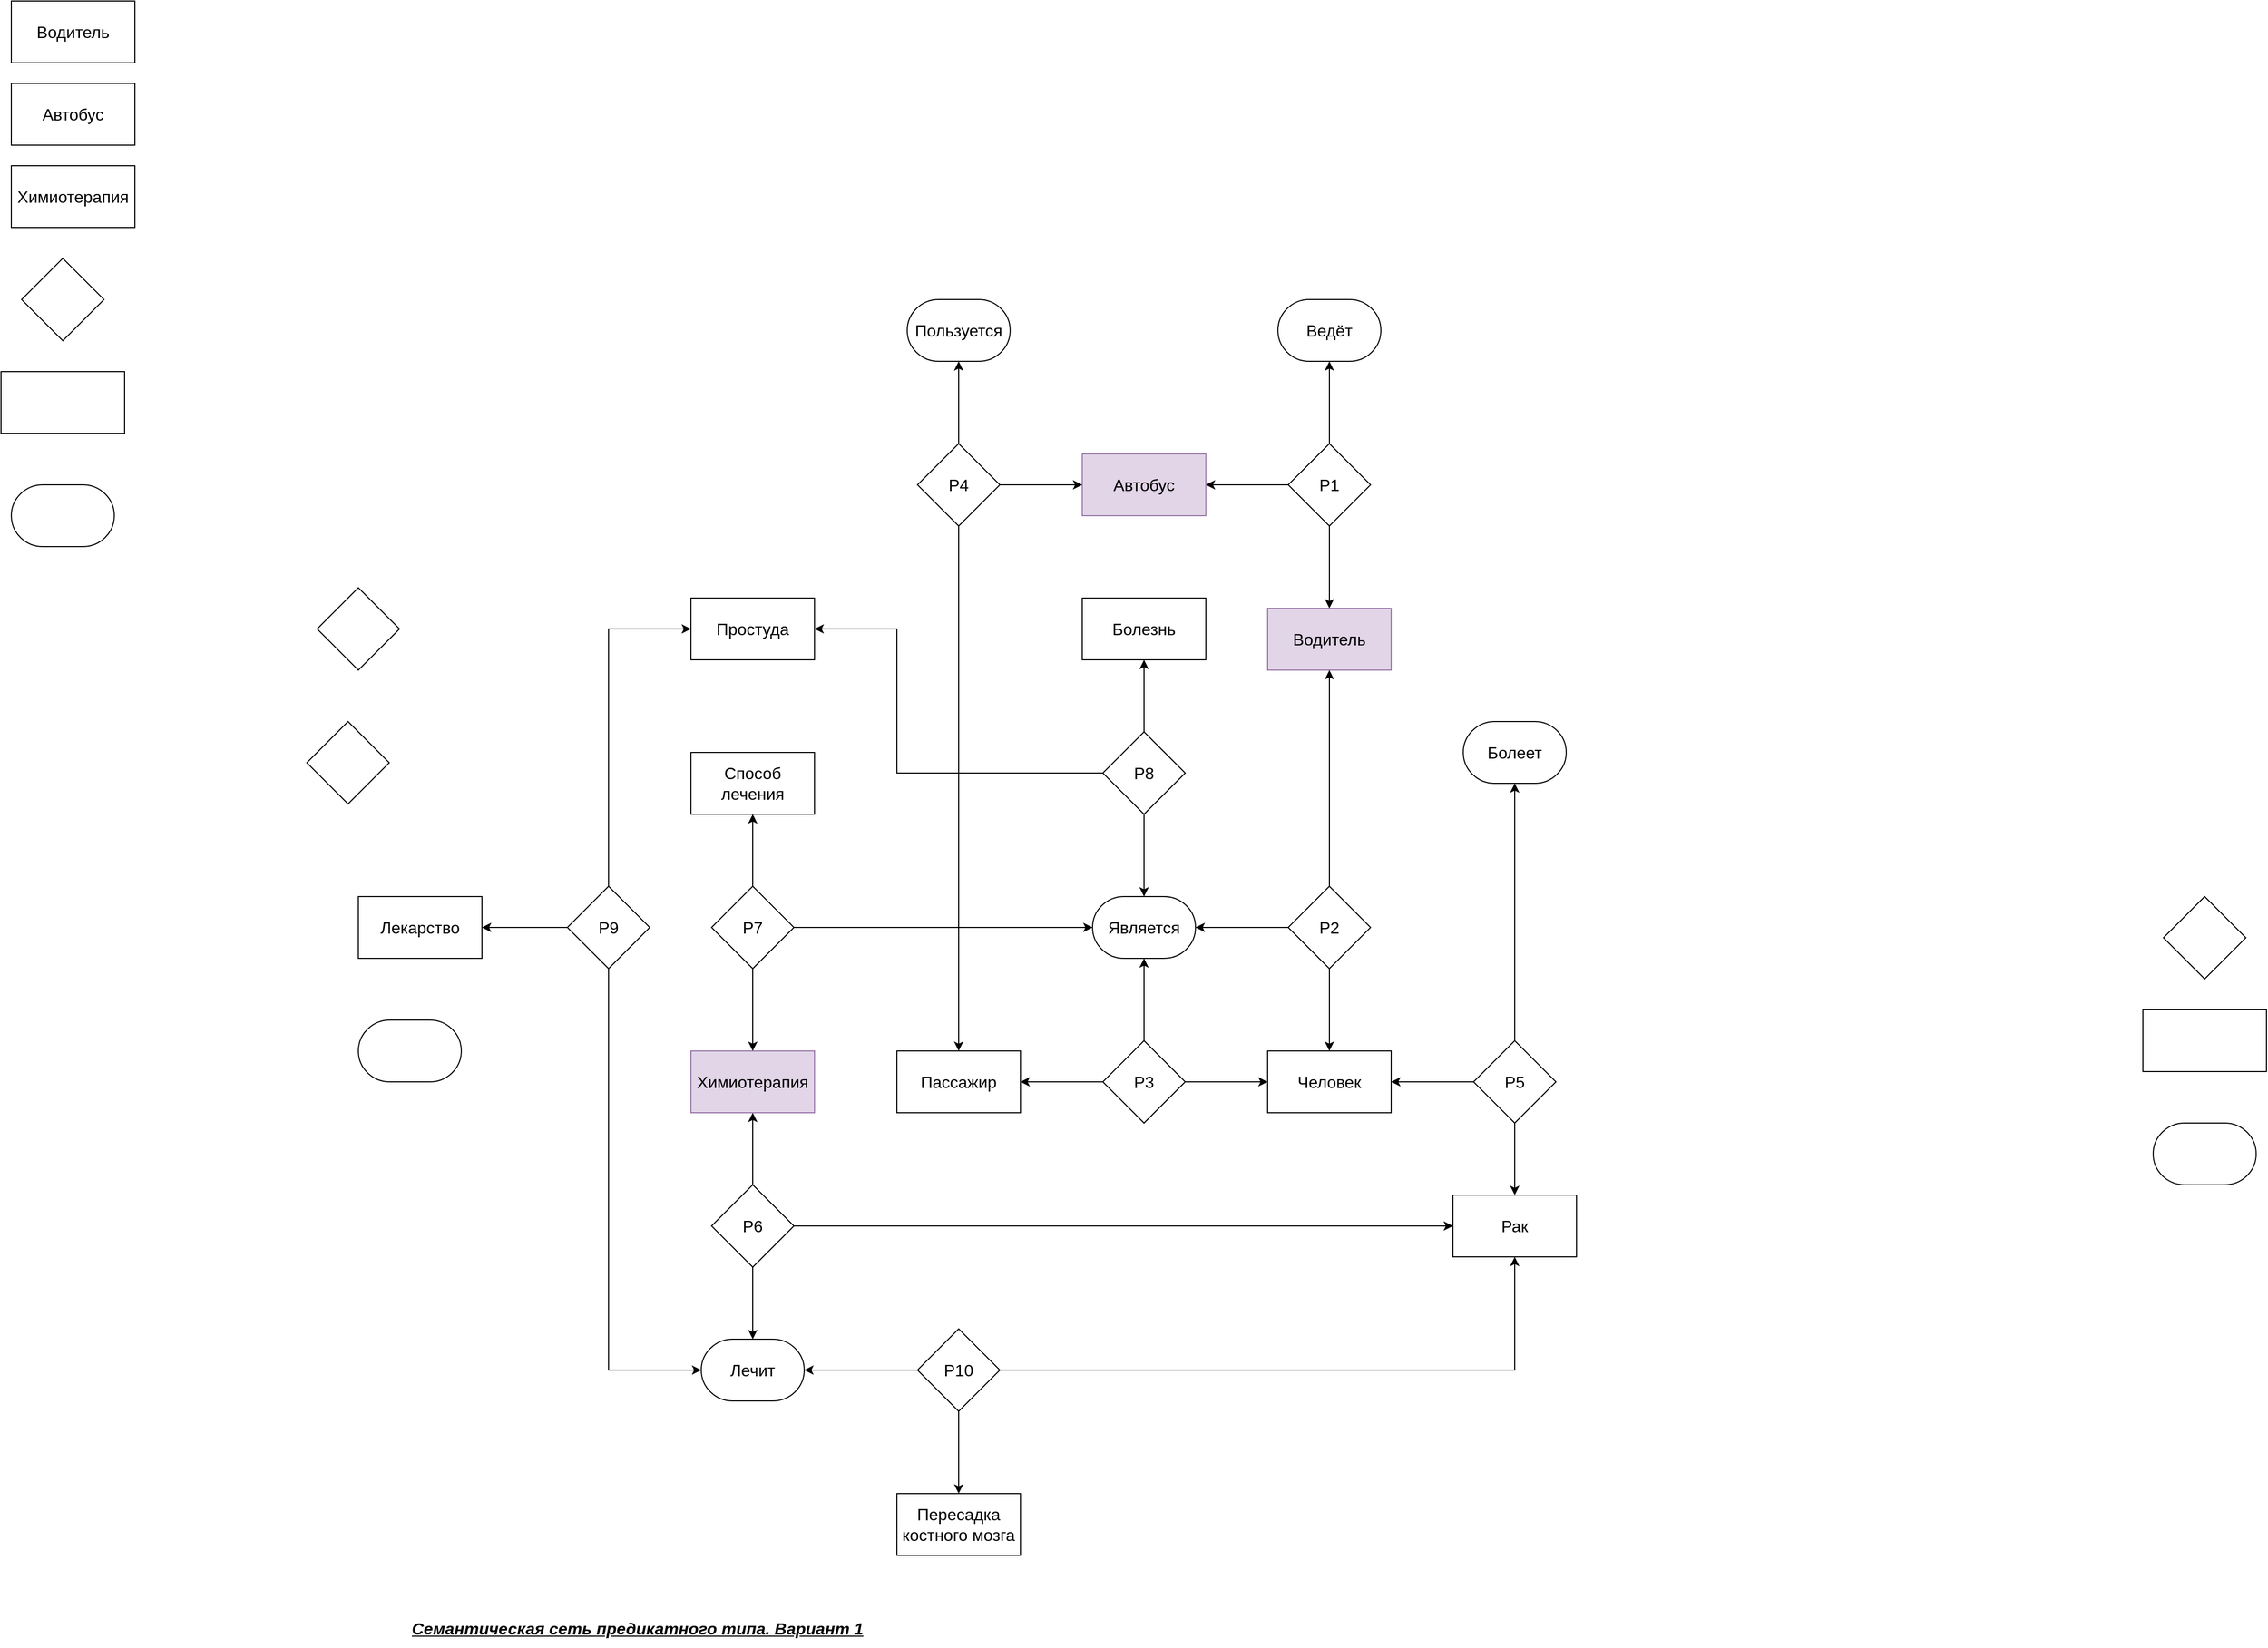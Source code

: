 <mxfile type="github" version="12.0.2" pages="1"><diagram id="MdG7-HfaqBnEDaMUFADi" name="Page-1"><mxGraphModel grid="1" dx="1564" dy="932" gridSize="10" guides="1" tooltips="1" connect="1" arrows="1" fold="1" page="1" pageScale="1" pageWidth="2336" pageHeight="1654" math="0" shadow="0"><root><mxCell id="0"/><mxCell id="1" parent="0"/><mxCell id="vVSz3yDmgAqKjyrQH6h4-1" value="Водитель" parent="1" style="rounded=0;whiteSpace=wrap;html=1;fontSize=16;" vertex="1"><mxGeometry as="geometry" x="20" y="20" width="120" height="60"/></mxCell><mxCell id="vVSz3yDmgAqKjyrQH6h4-2" value="Автобус" parent="1" style="rounded=0;whiteSpace=wrap;html=1;fontSize=16;" vertex="1"><mxGeometry as="geometry" x="20" y="100" width="120" height="60"/></mxCell><mxCell id="vVSz3yDmgAqKjyrQH6h4-3" value="Химиотерапия" parent="1" style="rounded=0;whiteSpace=wrap;html=1;fontSize=16;" vertex="1"><mxGeometry as="geometry" x="20" y="180" width="120" height="60"/></mxCell><mxCell id="23sbL1pwcprmUJ3YnxOy-1" value="Семантическая сеть предикатного типа. Вариант 1" parent="1" style="text;html=1;resizable=0;points=[];autosize=1;align=left;verticalAlign=top;spacingTop=-4;fontSize=16;fontStyle=7" vertex="1"><mxGeometry as="geometry" x="407" y="1589" width="580" height="30"/></mxCell><mxCell id="RuxBEX5rn0aUxyI9NK6G-9" parent="1" style="edgeStyle=orthogonalEdgeStyle;rounded=0;orthogonalLoop=1;jettySize=auto;html=1;exitX=0;exitY=0.5;exitDx=0;exitDy=0;entryX=1;entryY=0.5;entryDx=0;entryDy=0;fontSize=16;" target="RuxBEX5rn0aUxyI9NK6G-2" source="RuxBEX5rn0aUxyI9NK6G-1" edge="1"><mxGeometry as="geometry" relative="1"/></mxCell><mxCell id="RuxBEX5rn0aUxyI9NK6G-10" parent="1" style="edgeStyle=orthogonalEdgeStyle;rounded=0;orthogonalLoop=1;jettySize=auto;html=1;exitX=0.5;exitY=1;exitDx=0;exitDy=0;entryX=0.5;entryY=0;entryDx=0;entryDy=0;fontSize=16;" target="RuxBEX5rn0aUxyI9NK6G-7" source="RuxBEX5rn0aUxyI9NK6G-1" edge="1"><mxGeometry as="geometry" relative="1"/></mxCell><mxCell id="RuxBEX5rn0aUxyI9NK6G-11" parent="1" style="edgeStyle=orthogonalEdgeStyle;rounded=0;orthogonalLoop=1;jettySize=auto;html=1;exitX=0.5;exitY=0;exitDx=0;exitDy=0;entryX=0.5;entryY=1;entryDx=0;entryDy=0;entryPerimeter=0;fontSize=16;" target="RuxBEX5rn0aUxyI9NK6G-3" source="RuxBEX5rn0aUxyI9NK6G-1" edge="1"><mxGeometry as="geometry" relative="1"><Array as="points"><mxPoint x="1300" y="390"/><mxPoint x="1300" y="390"/></Array></mxGeometry></mxCell><mxCell id="RuxBEX5rn0aUxyI9NK6G-1" value="Р1" parent="1" style="rhombus;whiteSpace=wrap;html=1;fontSize=16;" vertex="1"><mxGeometry as="geometry" x="1260" y="450" width="80" height="80"/></mxCell><mxCell id="RuxBEX5rn0aUxyI9NK6G-2" value="Автобус" parent="1" style="rounded=0;whiteSpace=wrap;html=1;fontSize=16;fillColor=#e1d5e7;strokeColor=#9673a6;" vertex="1"><mxGeometry as="geometry" x="1060" y="460" width="120" height="60"/></mxCell><mxCell id="RuxBEX5rn0aUxyI9NK6G-3" value="Ведёт" parent="1" style="strokeWidth=1;html=1;shape=mxgraph.flowchart.terminator;whiteSpace=wrap;fontSize=16;" vertex="1"><mxGeometry as="geometry" x="1250" y="310" width="100" height="60"/></mxCell><mxCell id="RuxBEX5rn0aUxyI9NK6G-4" value="" parent="1" style="rhombus;whiteSpace=wrap;html=1;fontSize=16;" vertex="1"><mxGeometry as="geometry" x="30" y="270" width="80" height="80"/></mxCell><mxCell id="RuxBEX5rn0aUxyI9NK6G-5" value="" parent="1" style="rounded=0;whiteSpace=wrap;html=1;fontSize=16;" vertex="1"><mxGeometry as="geometry" x="10" y="380" width="120" height="60"/></mxCell><mxCell id="RuxBEX5rn0aUxyI9NK6G-6" value="" parent="1" style="strokeWidth=1;html=1;shape=mxgraph.flowchart.terminator;whiteSpace=wrap;fontSize=16;" vertex="1"><mxGeometry as="geometry" x="20" y="490" width="100" height="60"/></mxCell><mxCell id="RuxBEX5rn0aUxyI9NK6G-7" value="Водитель" parent="1" style="rounded=0;whiteSpace=wrap;html=1;fontSize=16;fillColor=#e1d5e7;strokeColor=#9673a6;" vertex="1"><mxGeometry as="geometry" x="1240" y="610" width="120" height="60"/></mxCell><mxCell id="RuxBEX5rn0aUxyI9NK6G-14" parent="1" style="edgeStyle=orthogonalEdgeStyle;rounded=0;orthogonalLoop=1;jettySize=auto;html=1;exitX=0;exitY=0.5;exitDx=0;exitDy=0;entryX=1;entryY=0.5;entryDx=0;entryDy=0;entryPerimeter=0;fontSize=16;" target="RuxBEX5rn0aUxyI9NK6G-13" source="RuxBEX5rn0aUxyI9NK6G-12" edge="1"><mxGeometry as="geometry" relative="1"/></mxCell><mxCell id="RuxBEX5rn0aUxyI9NK6G-15" parent="1" style="edgeStyle=orthogonalEdgeStyle;rounded=0;orthogonalLoop=1;jettySize=auto;html=1;exitX=0.5;exitY=0;exitDx=0;exitDy=0;entryX=0.5;entryY=1;entryDx=0;entryDy=0;fontSize=16;" target="RuxBEX5rn0aUxyI9NK6G-7" source="RuxBEX5rn0aUxyI9NK6G-12" edge="1"><mxGeometry as="geometry" relative="1"/></mxCell><mxCell id="ugYi71QRtzRKsweFKnxb-10" parent="1" style="edgeStyle=orthogonalEdgeStyle;rounded=0;orthogonalLoop=1;jettySize=auto;html=1;exitX=0.5;exitY=1;exitDx=0;exitDy=0;entryX=0.5;entryY=0;entryDx=0;entryDy=0;" target="RuxBEX5rn0aUxyI9NK6G-16" source="RuxBEX5rn0aUxyI9NK6G-12" edge="1"><mxGeometry as="geometry" relative="1"/></mxCell><mxCell id="RuxBEX5rn0aUxyI9NK6G-12" value="Р2" parent="1" style="rhombus;whiteSpace=wrap;html=1;fontSize=16;" vertex="1"><mxGeometry as="geometry" x="1260" y="880" width="80" height="80"/></mxCell><mxCell id="RuxBEX5rn0aUxyI9NK6G-13" value="Является" parent="1" style="strokeWidth=1;html=1;shape=mxgraph.flowchart.terminator;whiteSpace=wrap;fontSize=16;" vertex="1"><mxGeometry as="geometry" x="1070" y="890" width="100" height="60"/></mxCell><mxCell id="RuxBEX5rn0aUxyI9NK6G-16" value="Человек" parent="1" style="rounded=0;whiteSpace=wrap;html=1;fontSize=16;" vertex="1"><mxGeometry as="geometry" x="1240" y="1040" width="120" height="60"/></mxCell><mxCell id="ugYi71QRtzRKsweFKnxb-25" parent="1" style="edgeStyle=orthogonalEdgeStyle;rounded=0;orthogonalLoop=1;jettySize=auto;html=1;exitX=0.5;exitY=1;exitDx=0;exitDy=0;entryX=0.5;entryY=0;entryDx=0;entryDy=0;" target="ugYi71QRtzRKsweFKnxb-2" source="ugYi71QRtzRKsweFKnxb-1" edge="1"><mxGeometry as="geometry" relative="1"/></mxCell><mxCell id="ugYi71QRtzRKsweFKnxb-26" parent="1" style="edgeStyle=orthogonalEdgeStyle;rounded=0;orthogonalLoop=1;jettySize=auto;html=1;exitX=0;exitY=0.5;exitDx=0;exitDy=0;entryX=1;entryY=0.5;entryDx=0;entryDy=0;" target="RuxBEX5rn0aUxyI9NK6G-16" source="ugYi71QRtzRKsweFKnxb-1" edge="1"><mxGeometry as="geometry" relative="1"/></mxCell><mxCell id="ugYi71QRtzRKsweFKnxb-27" parent="1" style="edgeStyle=orthogonalEdgeStyle;rounded=0;orthogonalLoop=1;jettySize=auto;html=1;exitX=0.5;exitY=0;exitDx=0;exitDy=0;entryX=0.5;entryY=1;entryDx=0;entryDy=0;entryPerimeter=0;" target="ugYi71QRtzRKsweFKnxb-3" source="ugYi71QRtzRKsweFKnxb-1" edge="1"><mxGeometry as="geometry" relative="1"/></mxCell><mxCell id="ugYi71QRtzRKsweFKnxb-1" value="Р5" parent="1" style="rhombus;whiteSpace=wrap;html=1;fontSize=16;" vertex="1"><mxGeometry as="geometry" x="1440" y="1030" width="80" height="80"/></mxCell><mxCell id="ugYi71QRtzRKsweFKnxb-2" value="Рак" parent="1" style="rounded=0;whiteSpace=wrap;html=1;fontSize=16;" vertex="1"><mxGeometry as="geometry" x="1420" y="1180" width="120" height="60"/></mxCell><mxCell id="ugYi71QRtzRKsweFKnxb-3" value="Болеет" parent="1" style="strokeWidth=1;html=1;shape=mxgraph.flowchart.terminator;whiteSpace=wrap;fontSize=16;" vertex="1"><mxGeometry as="geometry" x="1430" y="720" width="100" height="60"/></mxCell><mxCell id="ugYi71QRtzRKsweFKnxb-14" parent="1" style="edgeStyle=orthogonalEdgeStyle;rounded=0;orthogonalLoop=1;jettySize=auto;html=1;exitX=0.5;exitY=0;exitDx=0;exitDy=0;entryX=0.5;entryY=1;entryDx=0;entryDy=0;entryPerimeter=0;" target="RuxBEX5rn0aUxyI9NK6G-13" source="ugYi71QRtzRKsweFKnxb-4" edge="1"><mxGeometry as="geometry" relative="1"/></mxCell><mxCell id="ugYi71QRtzRKsweFKnxb-15" parent="1" style="edgeStyle=orthogonalEdgeStyle;rounded=0;orthogonalLoop=1;jettySize=auto;html=1;exitX=1;exitY=0.5;exitDx=0;exitDy=0;entryX=0;entryY=0.5;entryDx=0;entryDy=0;" target="RuxBEX5rn0aUxyI9NK6G-16" source="ugYi71QRtzRKsweFKnxb-4" edge="1"><mxGeometry as="geometry" relative="1"/></mxCell><mxCell id="ugYi71QRtzRKsweFKnxb-16" parent="1" style="edgeStyle=orthogonalEdgeStyle;rounded=0;orthogonalLoop=1;jettySize=auto;html=1;exitX=0;exitY=0.5;exitDx=0;exitDy=0;entryX=1;entryY=0.5;entryDx=0;entryDy=0;" target="ugYi71QRtzRKsweFKnxb-11" source="ugYi71QRtzRKsweFKnxb-4" edge="1"><mxGeometry as="geometry" relative="1"/></mxCell><mxCell id="ugYi71QRtzRKsweFKnxb-4" value="Р3" parent="1" style="rhombus;whiteSpace=wrap;html=1;fontSize=16;" vertex="1"><mxGeometry as="geometry" x="1080" y="1030" width="80" height="80"/></mxCell><mxCell id="ugYi71QRtzRKsweFKnxb-6" value="Пользуется" parent="1" style="strokeWidth=1;html=1;shape=mxgraph.flowchart.terminator;whiteSpace=wrap;fontSize=16;" vertex="1"><mxGeometry as="geometry" x="890" y="310" width="100" height="60"/></mxCell><mxCell id="ugYi71QRtzRKsweFKnxb-11" value="Пассажир" parent="1" style="rounded=0;whiteSpace=wrap;html=1;fontSize=16;" vertex="1"><mxGeometry as="geometry" x="880" y="1040" width="120" height="60"/></mxCell><mxCell id="ugYi71QRtzRKsweFKnxb-20" parent="1" style="edgeStyle=orthogonalEdgeStyle;rounded=0;orthogonalLoop=1;jettySize=auto;html=1;exitX=0.5;exitY=1;exitDx=0;exitDy=0;entryX=0.5;entryY=0;entryDx=0;entryDy=0;" target="ugYi71QRtzRKsweFKnxb-11" source="ugYi71QRtzRKsweFKnxb-17" edge="1"><mxGeometry as="geometry" relative="1"/></mxCell><mxCell id="ugYi71QRtzRKsweFKnxb-23" parent="1" style="edgeStyle=orthogonalEdgeStyle;rounded=0;orthogonalLoop=1;jettySize=auto;html=1;exitX=1;exitY=0.5;exitDx=0;exitDy=0;entryX=0;entryY=0.5;entryDx=0;entryDy=0;" target="RuxBEX5rn0aUxyI9NK6G-2" source="ugYi71QRtzRKsweFKnxb-17" edge="1"><mxGeometry as="geometry" relative="1"/></mxCell><mxCell id="ugYi71QRtzRKsweFKnxb-24" parent="1" style="edgeStyle=orthogonalEdgeStyle;rounded=0;orthogonalLoop=1;jettySize=auto;html=1;exitX=0.5;exitY=0;exitDx=0;exitDy=0;entryX=0.5;entryY=1;entryDx=0;entryDy=0;entryPerimeter=0;" target="ugYi71QRtzRKsweFKnxb-6" source="ugYi71QRtzRKsweFKnxb-17" edge="1"><mxGeometry as="geometry" relative="1"/></mxCell><mxCell id="ugYi71QRtzRKsweFKnxb-17" value="Р4" parent="1" style="rhombus;whiteSpace=wrap;html=1;fontSize=16;" vertex="1"><mxGeometry as="geometry" x="900" y="450" width="80" height="80"/></mxCell><mxCell id="ugYi71QRtzRKsweFKnxb-28" value="" parent="1" style="rhombus;whiteSpace=wrap;html=1;fontSize=16;" vertex="1"><mxGeometry as="geometry" x="307" y="720" width="80" height="80"/></mxCell><mxCell id="ugYi71QRtzRKsweFKnxb-29" value="Болезнь" parent="1" style="rounded=0;whiteSpace=wrap;html=1;fontSize=16;" vertex="1"><mxGeometry as="geometry" x="1060" y="600" width="120" height="60"/></mxCell><mxCell id="ugYi71QRtzRKsweFKnxb-30" value="" parent="1" style="strokeWidth=1;html=1;shape=mxgraph.flowchart.terminator;whiteSpace=wrap;fontSize=16;" vertex="1"><mxGeometry as="geometry" x="357" y="1010" width="100" height="60"/></mxCell><mxCell id="ugYi71QRtzRKsweFKnxb-31" value="" parent="1" style="rhombus;whiteSpace=wrap;html=1;fontSize=16;" vertex="1"><mxGeometry as="geometry" x="2110" y="890" width="80" height="80"/></mxCell><mxCell id="ugYi71QRtzRKsweFKnxb-32" value="" parent="1" style="rounded=0;whiteSpace=wrap;html=1;fontSize=16;" vertex="1"><mxGeometry as="geometry" x="2090" y="1000" width="120" height="60"/></mxCell><mxCell id="ugYi71QRtzRKsweFKnxb-33" value="" parent="1" style="strokeWidth=1;html=1;shape=mxgraph.flowchart.terminator;whiteSpace=wrap;fontSize=16;" vertex="1"><mxGeometry as="geometry" x="2100" y="1110" width="100" height="60"/></mxCell><mxCell id="ugYi71QRtzRKsweFKnxb-38" parent="1" style="edgeStyle=orthogonalEdgeStyle;rounded=0;orthogonalLoop=1;jettySize=auto;html=1;exitX=1;exitY=0.5;exitDx=0;exitDy=0;entryX=0;entryY=0.5;entryDx=0;entryDy=0;" target="ugYi71QRtzRKsweFKnxb-2" source="ugYi71QRtzRKsweFKnxb-34" edge="1"><mxGeometry as="geometry" relative="1"/></mxCell><mxCell id="ugYi71QRtzRKsweFKnxb-39" parent="1" style="edgeStyle=orthogonalEdgeStyle;rounded=0;orthogonalLoop=1;jettySize=auto;html=1;exitX=0.5;exitY=1;exitDx=0;exitDy=0;entryX=0.5;entryY=0;entryDx=0;entryDy=0;entryPerimeter=0;" target="ugYi71QRtzRKsweFKnxb-36" source="ugYi71QRtzRKsweFKnxb-34" edge="1"><mxGeometry as="geometry" relative="1"/></mxCell><mxCell id="ugYi71QRtzRKsweFKnxb-40" parent="1" style="edgeStyle=orthogonalEdgeStyle;rounded=0;orthogonalLoop=1;jettySize=auto;html=1;exitX=0.5;exitY=0;exitDx=0;exitDy=0;entryX=0.5;entryY=1;entryDx=0;entryDy=0;" target="ugYi71QRtzRKsweFKnxb-35" source="ugYi71QRtzRKsweFKnxb-34" edge="1"><mxGeometry as="geometry" relative="1"><Array as="points"><mxPoint x="740" y="1170"/></Array></mxGeometry></mxCell><mxCell id="ugYi71QRtzRKsweFKnxb-34" value="Р6" parent="1" style="rhombus;whiteSpace=wrap;html=1;fontSize=16;" vertex="1"><mxGeometry as="geometry" x="700" y="1170" width="80" height="80"/></mxCell><mxCell id="ugYi71QRtzRKsweFKnxb-35" value="Химиотерапия" parent="1" style="rounded=0;whiteSpace=wrap;html=1;fontSize=16;fillColor=#e1d5e7;strokeColor=#9673a6;" vertex="1"><mxGeometry as="geometry" x="680" y="1040" width="120" height="60"/></mxCell><mxCell id="ugYi71QRtzRKsweFKnxb-36" value="Лечит" parent="1" style="strokeWidth=1;html=1;shape=mxgraph.flowchart.terminator;whiteSpace=wrap;fontSize=16;" vertex="1"><mxGeometry as="geometry" x="690" y="1320" width="100" height="60"/></mxCell><mxCell id="Z3LmGhZKQQwMbP7OmK-l-2" parent="1" style="edgeStyle=orthogonalEdgeStyle;rounded=0;orthogonalLoop=1;jettySize=auto;html=1;exitX=1;exitY=0.5;exitDx=0;exitDy=0;entryX=0;entryY=0.5;entryDx=0;entryDy=0;entryPerimeter=0;" target="RuxBEX5rn0aUxyI9NK6G-13" source="Z3LmGhZKQQwMbP7OmK-l-1" edge="1"><mxGeometry as="geometry" relative="1"/></mxCell><mxCell id="Z3LmGhZKQQwMbP7OmK-l-3" parent="1" style="edgeStyle=orthogonalEdgeStyle;rounded=0;orthogonalLoop=1;jettySize=auto;html=1;exitX=0.5;exitY=1;exitDx=0;exitDy=0;entryX=0.5;entryY=0;entryDx=0;entryDy=0;" target="ugYi71QRtzRKsweFKnxb-35" source="Z3LmGhZKQQwMbP7OmK-l-1" edge="1"><mxGeometry as="geometry" relative="1"/></mxCell><mxCell id="Z3LmGhZKQQwMbP7OmK-l-5" parent="1" style="edgeStyle=orthogonalEdgeStyle;rounded=0;orthogonalLoop=1;jettySize=auto;html=1;exitX=0.5;exitY=0;exitDx=0;exitDy=0;entryX=0.5;entryY=1;entryDx=0;entryDy=0;" target="Z3LmGhZKQQwMbP7OmK-l-4" source="Z3LmGhZKQQwMbP7OmK-l-1" edge="1"><mxGeometry as="geometry" relative="1"/></mxCell><mxCell id="Z3LmGhZKQQwMbP7OmK-l-1" value="Р7" parent="1" style="rhombus;whiteSpace=wrap;html=1;fontSize=16;" vertex="1"><mxGeometry as="geometry" x="700" y="880" width="80" height="80"/></mxCell><mxCell id="Z3LmGhZKQQwMbP7OmK-l-4" value="Способ лечения" parent="1" style="rounded=0;whiteSpace=wrap;html=1;fontSize=16;" vertex="1"><mxGeometry as="geometry" x="680" y="750" width="120" height="60"/></mxCell><mxCell id="Z3LmGhZKQQwMbP7OmK-l-6" value="Простуда" parent="1" style="rounded=0;whiteSpace=wrap;html=1;fontSize=16;" vertex="1"><mxGeometry as="geometry" x="680" y="600" width="120" height="60"/></mxCell><mxCell id="Z3LmGhZKQQwMbP7OmK-l-10" parent="1" style="edgeStyle=orthogonalEdgeStyle;rounded=0;orthogonalLoop=1;jettySize=auto;html=1;exitX=0.5;exitY=1;exitDx=0;exitDy=0;entryX=0.5;entryY=0;entryDx=0;entryDy=0;entryPerimeter=0;" target="RuxBEX5rn0aUxyI9NK6G-13" source="Z3LmGhZKQQwMbP7OmK-l-7" edge="1"><mxGeometry as="geometry" relative="1"/></mxCell><mxCell id="Z3LmGhZKQQwMbP7OmK-l-18" parent="1" style="edgeStyle=orthogonalEdgeStyle;rounded=0;orthogonalLoop=1;jettySize=auto;html=1;exitX=0.5;exitY=0;exitDx=0;exitDy=0;entryX=0.5;entryY=1;entryDx=0;entryDy=0;" target="ugYi71QRtzRKsweFKnxb-29" source="Z3LmGhZKQQwMbP7OmK-l-7" edge="1"><mxGeometry as="geometry" relative="1"/></mxCell><mxCell id="Z3LmGhZKQQwMbP7OmK-l-19" parent="1" style="edgeStyle=orthogonalEdgeStyle;rounded=0;orthogonalLoop=1;jettySize=auto;html=1;exitX=0;exitY=0.5;exitDx=0;exitDy=0;entryX=1;entryY=0.5;entryDx=0;entryDy=0;" target="Z3LmGhZKQQwMbP7OmK-l-6" source="Z3LmGhZKQQwMbP7OmK-l-7" edge="1"><mxGeometry as="geometry" relative="1"><Array as="points"><mxPoint x="880" y="770"/><mxPoint x="880" y="630"/></Array></mxGeometry></mxCell><mxCell id="Z3LmGhZKQQwMbP7OmK-l-7" value="Р8" parent="1" style="rhombus;whiteSpace=wrap;html=1;fontSize=16;" vertex="1"><mxGeometry as="geometry" x="1080" y="730" width="80" height="80"/></mxCell><mxCell id="Z3LmGhZKQQwMbP7OmK-l-14" value="Лекарство" parent="1" style="rounded=0;whiteSpace=wrap;html=1;fontSize=16;" vertex="1"><mxGeometry as="geometry" x="357" y="890" width="120" height="60"/></mxCell><mxCell id="Z3LmGhZKQQwMbP7OmK-l-15" value="" parent="1" style="rhombus;whiteSpace=wrap;html=1;fontSize=16;" vertex="1"><mxGeometry as="geometry" x="317" y="590" width="80" height="80"/></mxCell><mxCell id="Z3LmGhZKQQwMbP7OmK-l-21" parent="1" style="edgeStyle=orthogonalEdgeStyle;rounded=0;orthogonalLoop=1;jettySize=auto;html=1;exitX=0.5;exitY=0;exitDx=0;exitDy=0;entryX=0;entryY=0.5;entryDx=0;entryDy=0;" target="Z3LmGhZKQQwMbP7OmK-l-6" source="Z3LmGhZKQQwMbP7OmK-l-20" edge="1"><mxGeometry as="geometry" relative="1"/></mxCell><mxCell id="Z3LmGhZKQQwMbP7OmK-l-22" parent="1" style="edgeStyle=orthogonalEdgeStyle;rounded=0;orthogonalLoop=1;jettySize=auto;html=1;exitX=0.5;exitY=1;exitDx=0;exitDy=0;entryX=0;entryY=0.5;entryDx=0;entryDy=0;entryPerimeter=0;" target="ugYi71QRtzRKsweFKnxb-36" source="Z3LmGhZKQQwMbP7OmK-l-20" edge="1"><mxGeometry as="geometry" relative="1"/></mxCell><mxCell id="Z3LmGhZKQQwMbP7OmK-l-23" parent="1" style="edgeStyle=orthogonalEdgeStyle;rounded=0;orthogonalLoop=1;jettySize=auto;html=1;exitX=0;exitY=0.5;exitDx=0;exitDy=0;entryX=1;entryY=0.5;entryDx=0;entryDy=0;" target="Z3LmGhZKQQwMbP7OmK-l-14" source="Z3LmGhZKQQwMbP7OmK-l-20" edge="1"><mxGeometry as="geometry" relative="1"/></mxCell><mxCell id="Z3LmGhZKQQwMbP7OmK-l-20" value="Р9" parent="1" style="rhombus;whiteSpace=wrap;html=1;fontSize=16;" vertex="1"><mxGeometry as="geometry" x="560" y="880" width="80" height="80"/></mxCell><mxCell id="Z3LmGhZKQQwMbP7OmK-l-26" parent="1" style="edgeStyle=orthogonalEdgeStyle;rounded=0;orthogonalLoop=1;jettySize=auto;html=1;exitX=0;exitY=0.5;exitDx=0;exitDy=0;entryX=1;entryY=0.5;entryDx=0;entryDy=0;entryPerimeter=0;" target="ugYi71QRtzRKsweFKnxb-36" source="Z3LmGhZKQQwMbP7OmK-l-24" edge="1"><mxGeometry as="geometry" relative="1"/></mxCell><mxCell id="Z3LmGhZKQQwMbP7OmK-l-28" parent="1" style="edgeStyle=orthogonalEdgeStyle;rounded=0;orthogonalLoop=1;jettySize=auto;html=1;exitX=0.5;exitY=1;exitDx=0;exitDy=0;entryX=0.5;entryY=0;entryDx=0;entryDy=0;" target="Z3LmGhZKQQwMbP7OmK-l-27" source="Z3LmGhZKQQwMbP7OmK-l-24" edge="1"><mxGeometry as="geometry" relative="1"/></mxCell><mxCell id="Z3LmGhZKQQwMbP7OmK-l-29" parent="1" style="edgeStyle=orthogonalEdgeStyle;rounded=0;orthogonalLoop=1;jettySize=auto;html=1;exitX=1;exitY=0.5;exitDx=0;exitDy=0;entryX=0.5;entryY=1;entryDx=0;entryDy=0;" target="ugYi71QRtzRKsweFKnxb-2" source="Z3LmGhZKQQwMbP7OmK-l-24" edge="1"><mxGeometry as="geometry" relative="1"/></mxCell><mxCell id="Z3LmGhZKQQwMbP7OmK-l-24" value="Р10" parent="1" style="rhombus;whiteSpace=wrap;html=1;fontSize=16;" vertex="1"><mxGeometry as="geometry" x="900" y="1310" width="80" height="80"/></mxCell><mxCell id="Z3LmGhZKQQwMbP7OmK-l-27" value="Пересадка костного мозга" parent="1" style="rounded=0;whiteSpace=wrap;html=1;fontSize=16;" vertex="1"><mxGeometry as="geometry" x="880" y="1470" width="120" height="60"/></mxCell></root></mxGraphModel></diagram></mxfile>